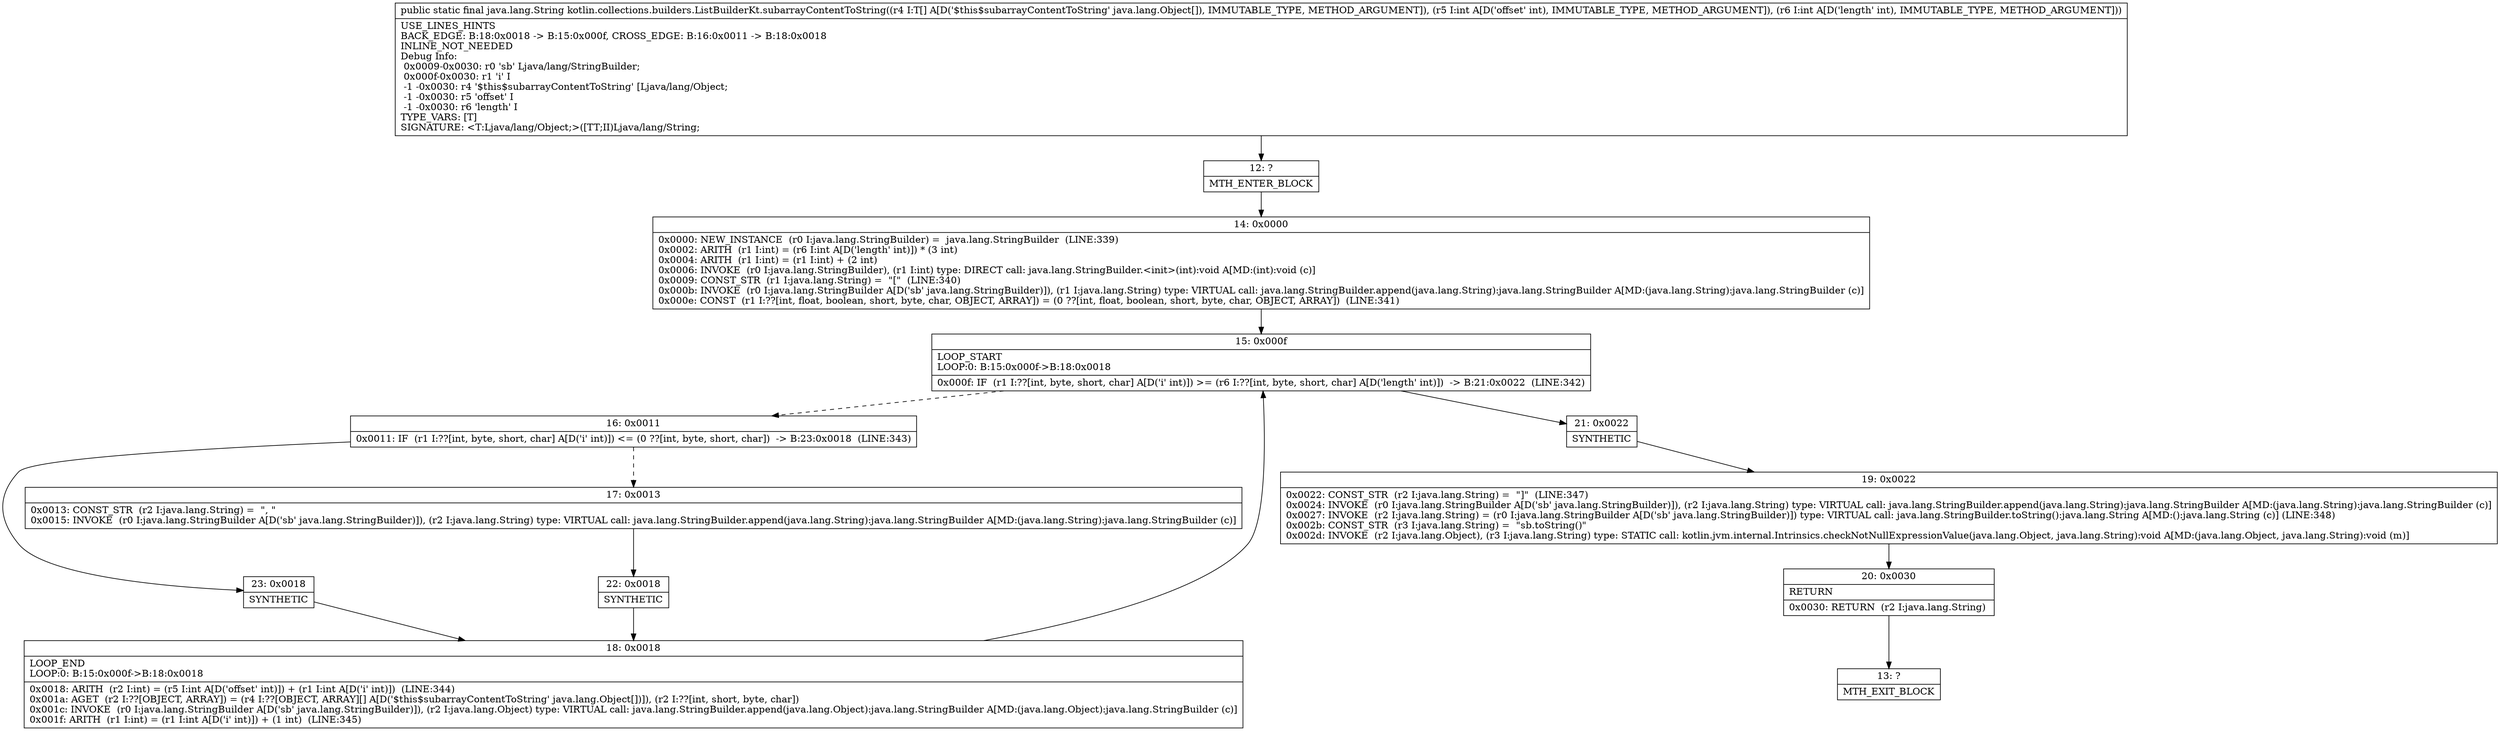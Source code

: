 digraph "CFG forkotlin.collections.builders.ListBuilderKt.subarrayContentToString([Ljava\/lang\/Object;II)Ljava\/lang\/String;" {
Node_12 [shape=record,label="{12\:\ ?|MTH_ENTER_BLOCK\l}"];
Node_14 [shape=record,label="{14\:\ 0x0000|0x0000: NEW_INSTANCE  (r0 I:java.lang.StringBuilder) =  java.lang.StringBuilder  (LINE:339)\l0x0002: ARITH  (r1 I:int) = (r6 I:int A[D('length' int)]) * (3 int) \l0x0004: ARITH  (r1 I:int) = (r1 I:int) + (2 int) \l0x0006: INVOKE  (r0 I:java.lang.StringBuilder), (r1 I:int) type: DIRECT call: java.lang.StringBuilder.\<init\>(int):void A[MD:(int):void (c)]\l0x0009: CONST_STR  (r1 I:java.lang.String) =  \"[\"  (LINE:340)\l0x000b: INVOKE  (r0 I:java.lang.StringBuilder A[D('sb' java.lang.StringBuilder)]), (r1 I:java.lang.String) type: VIRTUAL call: java.lang.StringBuilder.append(java.lang.String):java.lang.StringBuilder A[MD:(java.lang.String):java.lang.StringBuilder (c)]\l0x000e: CONST  (r1 I:??[int, float, boolean, short, byte, char, OBJECT, ARRAY]) = (0 ??[int, float, boolean, short, byte, char, OBJECT, ARRAY])  (LINE:341)\l}"];
Node_15 [shape=record,label="{15\:\ 0x000f|LOOP_START\lLOOP:0: B:15:0x000f\-\>B:18:0x0018\l|0x000f: IF  (r1 I:??[int, byte, short, char] A[D('i' int)]) \>= (r6 I:??[int, byte, short, char] A[D('length' int)])  \-\> B:21:0x0022  (LINE:342)\l}"];
Node_16 [shape=record,label="{16\:\ 0x0011|0x0011: IF  (r1 I:??[int, byte, short, char] A[D('i' int)]) \<= (0 ??[int, byte, short, char])  \-\> B:23:0x0018  (LINE:343)\l}"];
Node_17 [shape=record,label="{17\:\ 0x0013|0x0013: CONST_STR  (r2 I:java.lang.String) =  \", \" \l0x0015: INVOKE  (r0 I:java.lang.StringBuilder A[D('sb' java.lang.StringBuilder)]), (r2 I:java.lang.String) type: VIRTUAL call: java.lang.StringBuilder.append(java.lang.String):java.lang.StringBuilder A[MD:(java.lang.String):java.lang.StringBuilder (c)]\l}"];
Node_22 [shape=record,label="{22\:\ 0x0018|SYNTHETIC\l}"];
Node_18 [shape=record,label="{18\:\ 0x0018|LOOP_END\lLOOP:0: B:15:0x000f\-\>B:18:0x0018\l|0x0018: ARITH  (r2 I:int) = (r5 I:int A[D('offset' int)]) + (r1 I:int A[D('i' int)])  (LINE:344)\l0x001a: AGET  (r2 I:??[OBJECT, ARRAY]) = (r4 I:??[OBJECT, ARRAY][] A[D('$this$subarrayContentToString' java.lang.Object[])]), (r2 I:??[int, short, byte, char]) \l0x001c: INVOKE  (r0 I:java.lang.StringBuilder A[D('sb' java.lang.StringBuilder)]), (r2 I:java.lang.Object) type: VIRTUAL call: java.lang.StringBuilder.append(java.lang.Object):java.lang.StringBuilder A[MD:(java.lang.Object):java.lang.StringBuilder (c)]\l0x001f: ARITH  (r1 I:int) = (r1 I:int A[D('i' int)]) + (1 int)  (LINE:345)\l}"];
Node_23 [shape=record,label="{23\:\ 0x0018|SYNTHETIC\l}"];
Node_21 [shape=record,label="{21\:\ 0x0022|SYNTHETIC\l}"];
Node_19 [shape=record,label="{19\:\ 0x0022|0x0022: CONST_STR  (r2 I:java.lang.String) =  \"]\"  (LINE:347)\l0x0024: INVOKE  (r0 I:java.lang.StringBuilder A[D('sb' java.lang.StringBuilder)]), (r2 I:java.lang.String) type: VIRTUAL call: java.lang.StringBuilder.append(java.lang.String):java.lang.StringBuilder A[MD:(java.lang.String):java.lang.StringBuilder (c)]\l0x0027: INVOKE  (r2 I:java.lang.String) = (r0 I:java.lang.StringBuilder A[D('sb' java.lang.StringBuilder)]) type: VIRTUAL call: java.lang.StringBuilder.toString():java.lang.String A[MD:():java.lang.String (c)] (LINE:348)\l0x002b: CONST_STR  (r3 I:java.lang.String) =  \"sb.toString()\" \l0x002d: INVOKE  (r2 I:java.lang.Object), (r3 I:java.lang.String) type: STATIC call: kotlin.jvm.internal.Intrinsics.checkNotNullExpressionValue(java.lang.Object, java.lang.String):void A[MD:(java.lang.Object, java.lang.String):void (m)]\l}"];
Node_20 [shape=record,label="{20\:\ 0x0030|RETURN\l|0x0030: RETURN  (r2 I:java.lang.String) \l}"];
Node_13 [shape=record,label="{13\:\ ?|MTH_EXIT_BLOCK\l}"];
MethodNode[shape=record,label="{public static final java.lang.String kotlin.collections.builders.ListBuilderKt.subarrayContentToString((r4 I:T[] A[D('$this$subarrayContentToString' java.lang.Object[]), IMMUTABLE_TYPE, METHOD_ARGUMENT]), (r5 I:int A[D('offset' int), IMMUTABLE_TYPE, METHOD_ARGUMENT]), (r6 I:int A[D('length' int), IMMUTABLE_TYPE, METHOD_ARGUMENT]))  | USE_LINES_HINTS\lBACK_EDGE: B:18:0x0018 \-\> B:15:0x000f, CROSS_EDGE: B:16:0x0011 \-\> B:18:0x0018\lINLINE_NOT_NEEDED\lDebug Info:\l  0x0009\-0x0030: r0 'sb' Ljava\/lang\/StringBuilder;\l  0x000f\-0x0030: r1 'i' I\l  \-1 \-0x0030: r4 '$this$subarrayContentToString' [Ljava\/lang\/Object;\l  \-1 \-0x0030: r5 'offset' I\l  \-1 \-0x0030: r6 'length' I\lTYPE_VARS: [T]\lSIGNATURE: \<T:Ljava\/lang\/Object;\>([TT;II)Ljava\/lang\/String;\l}"];
MethodNode -> Node_12;Node_12 -> Node_14;
Node_14 -> Node_15;
Node_15 -> Node_16[style=dashed];
Node_15 -> Node_21;
Node_16 -> Node_17[style=dashed];
Node_16 -> Node_23;
Node_17 -> Node_22;
Node_22 -> Node_18;
Node_18 -> Node_15;
Node_23 -> Node_18;
Node_21 -> Node_19;
Node_19 -> Node_20;
Node_20 -> Node_13;
}

